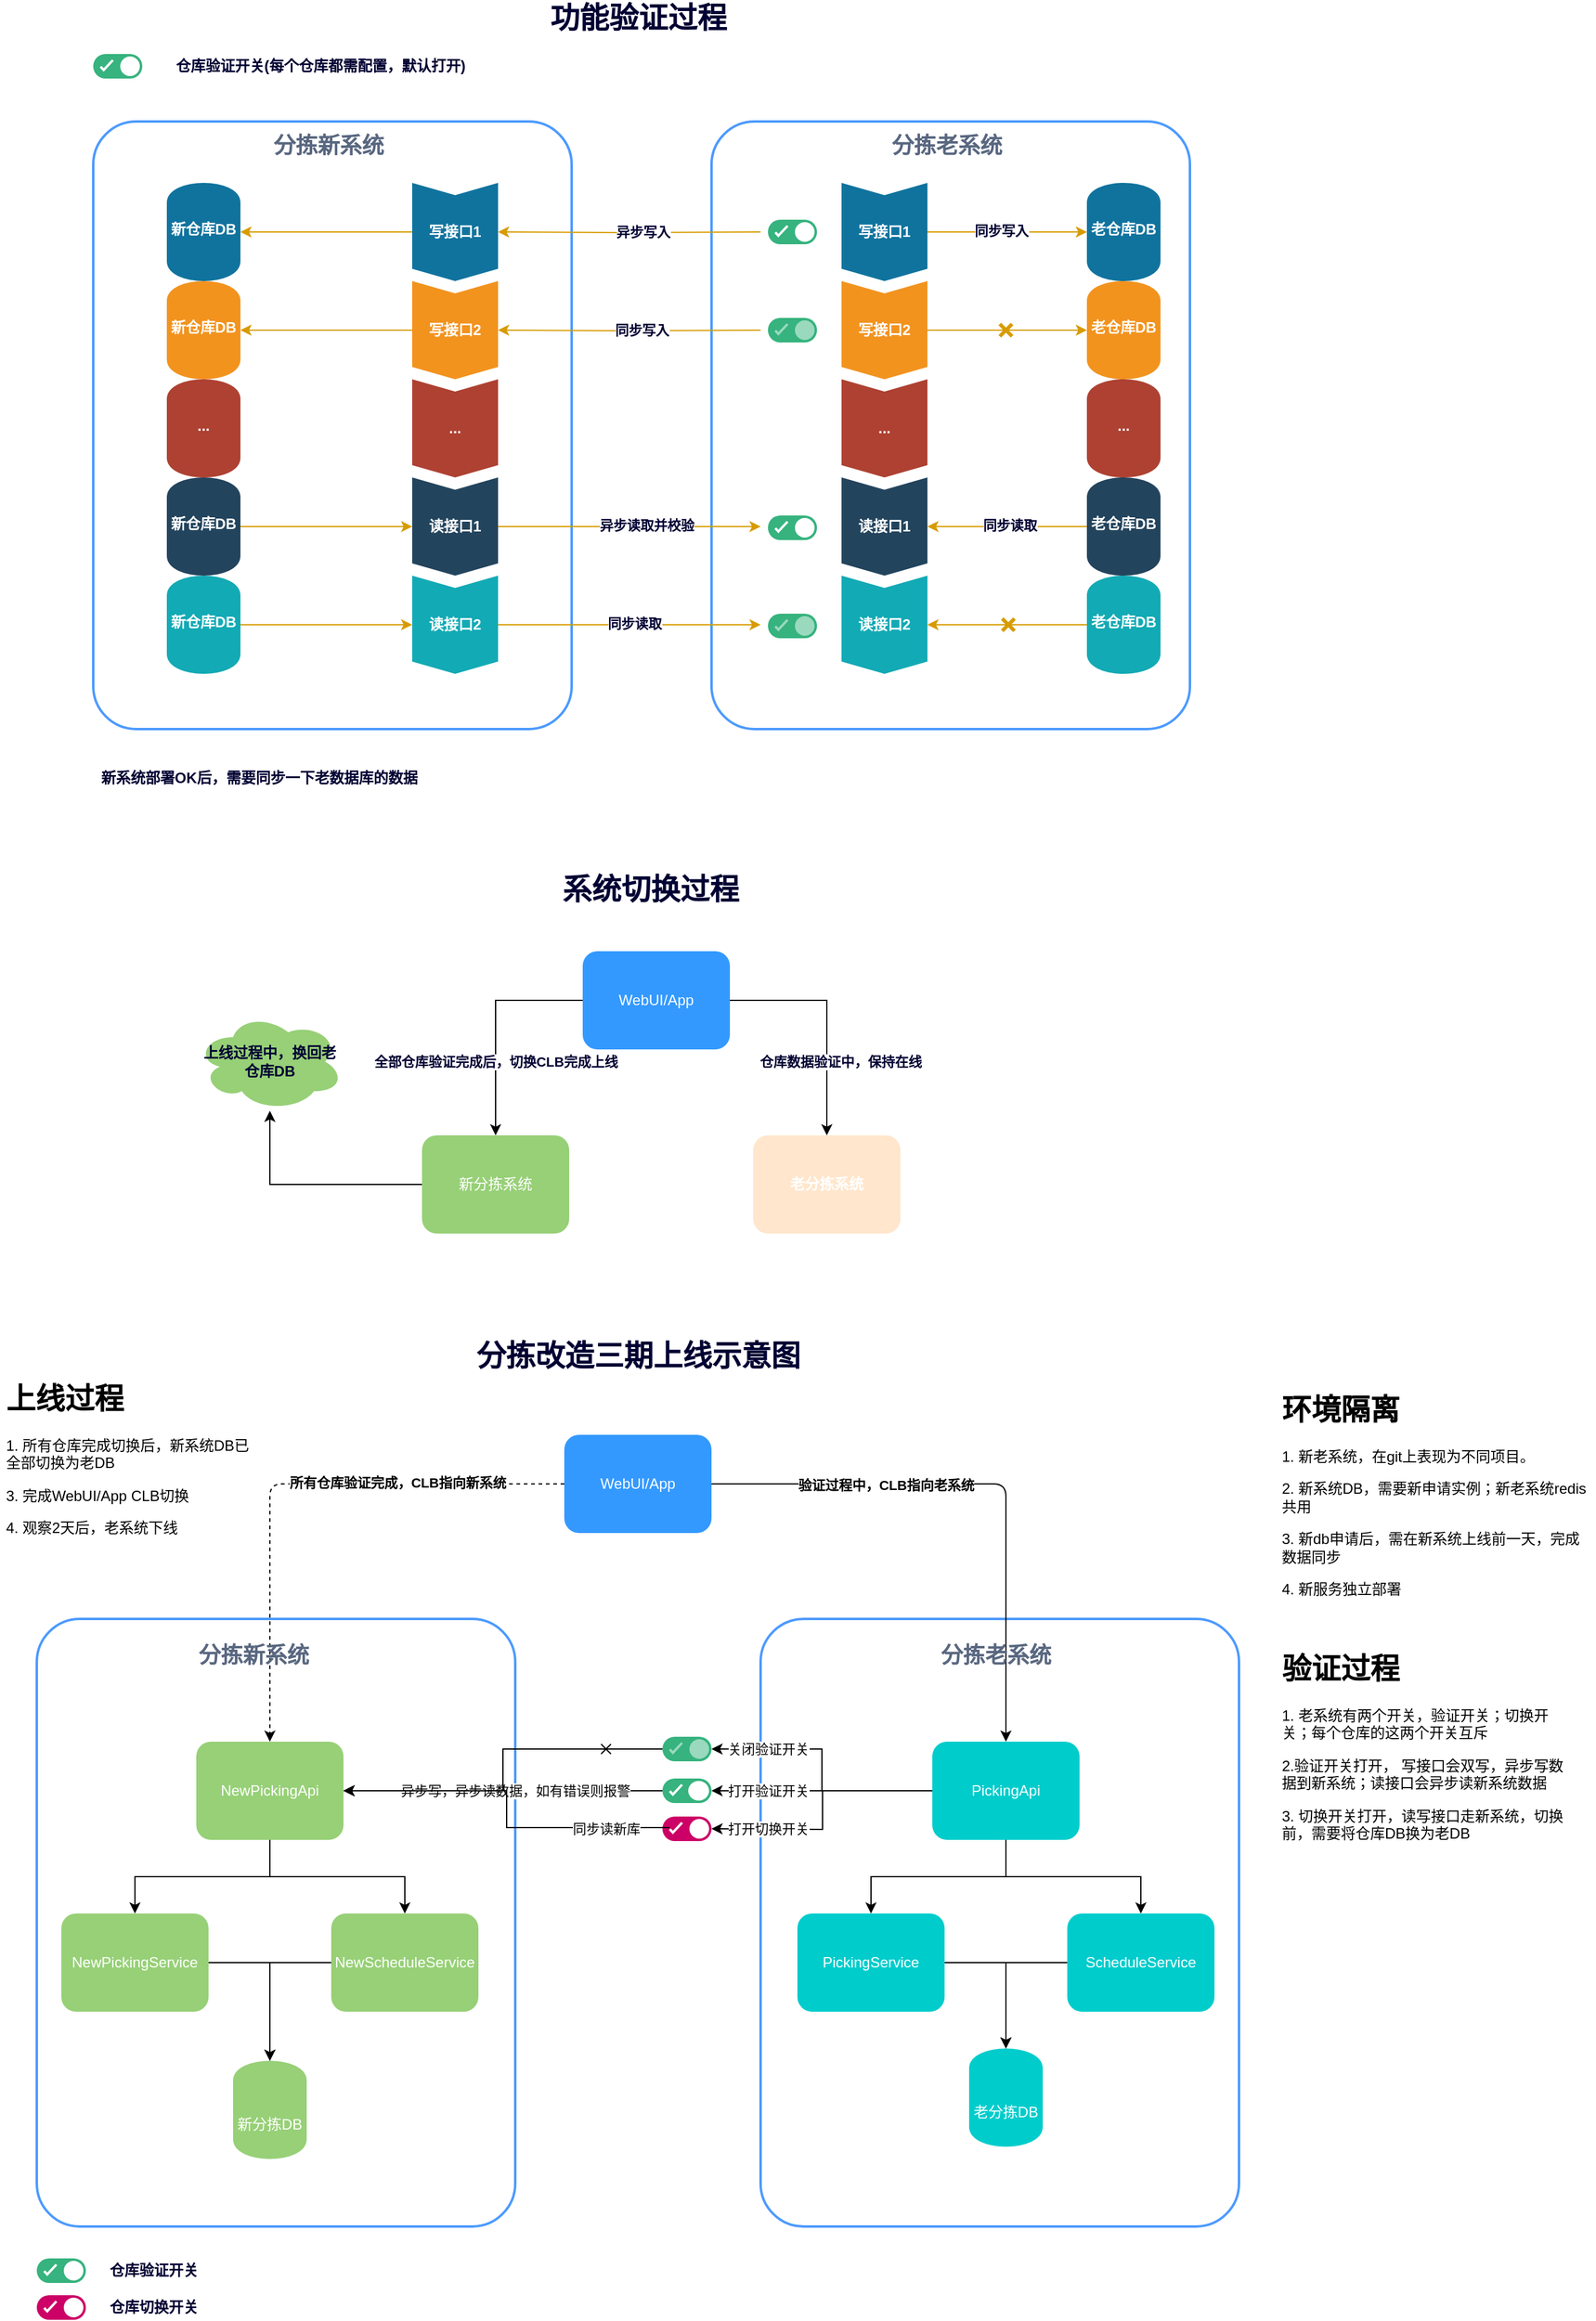 <mxfile version="13.7.2" type="github">
  <diagram id="Np4Y9l7Cu0FXIEOhbT4F" name="Page-1">
    <mxGraphModel dx="1422" dy="772" grid="1" gridSize="10" guides="1" tooltips="1" connect="1" arrows="1" fold="1" page="1" pageScale="1" pageWidth="1200" pageHeight="1920" math="0" shadow="0">
      <root>
        <mxCell id="0" />
        <mxCell id="1" parent="0" />
        <mxCell id="IJB8T5RFrhndQMEHRoPS-2" value="" style="rounded=1;arcSize=9;align=left;spacingLeft=5;strokeColor=#4C9AFF;html=1;strokeWidth=2;fontSize=12" vertex="1" parent="1">
          <mxGeometry x="50" y="1329" width="390" height="495" as="geometry" />
        </mxCell>
        <mxCell id="IJB8T5RFrhndQMEHRoPS-3" value="" style="rounded=1;arcSize=9;align=left;spacingLeft=5;strokeColor=#4C9AFF;html=1;strokeWidth=2;fontSize=12" vertex="1" parent="1">
          <mxGeometry x="640" y="1329" width="390" height="495" as="geometry" />
        </mxCell>
        <mxCell id="WDI8N6Us3rYaBqZzMLqW-21" value="" style="rounded=1;arcSize=9;align=left;spacingLeft=5;strokeColor=#4C9AFF;html=1;strokeWidth=2;fontSize=12" parent="1" vertex="1">
          <mxGeometry x="600" y="109" width="390" height="495" as="geometry" />
        </mxCell>
        <mxCell id="WDI8N6Us3rYaBqZzMLqW-23" value="" style="rounded=1;arcSize=9;align=left;spacingLeft=5;strokeColor=#4C9AFF;html=1;strokeWidth=2;fontSize=12" parent="1" vertex="1">
          <mxGeometry x="96" y="109" width="390" height="495" as="geometry" />
        </mxCell>
        <mxCell id="WDI8N6Us3rYaBqZzMLqW-92" value="" style="edgeStyle=orthogonalEdgeStyle;rounded=0;jumpStyle=none;orthogonalLoop=1;jettySize=auto;html=1;fontColor=#000033;fillColor=#ffe6cc;strokeColor=#d79b00;" parent="1" source="WDI8N6Us3rYaBqZzMLqW-8" target="WDI8N6Us3rYaBqZzMLqW-91" edge="1">
          <mxGeometry relative="1" as="geometry" />
        </mxCell>
        <mxCell id="WDI8N6Us3rYaBqZzMLqW-93" value="&lt;b&gt;同步写入&lt;/b&gt;" style="edgeLabel;html=1;align=center;verticalAlign=middle;resizable=0;points=[];fontColor=#000033;" parent="WDI8N6Us3rYaBqZzMLqW-92" vertex="1" connectable="0">
          <mxGeometry x="-0.215" y="1" relative="1" as="geometry">
            <mxPoint x="9" as="offset" />
          </mxGeometry>
        </mxCell>
        <mxCell id="WDI8N6Us3rYaBqZzMLqW-8" value="&lt;font color=&quot;#ffffff&quot;&gt;写接口1&lt;/font&gt;" style="shape=step;perimeter=stepPerimeter;whiteSpace=wrap;html=1;fixedSize=1;size=10;direction=south;fillColor=#10739E;strokeColor=none;rounded=0;fontStyle=1" parent="1" vertex="1">
          <mxGeometry x="706" y="159" width="70" height="80" as="geometry" />
        </mxCell>
        <mxCell id="WDI8N6Us3rYaBqZzMLqW-95" value="" style="edgeStyle=orthogonalEdgeStyle;rounded=0;jumpStyle=none;orthogonalLoop=1;jettySize=auto;html=1;fontColor=#FFFFFF;fillColor=#ffe6cc;strokeColor=#d79b00;" parent="1" source="WDI8N6Us3rYaBqZzMLqW-9" target="WDI8N6Us3rYaBqZzMLqW-94" edge="1">
          <mxGeometry relative="1" as="geometry" />
        </mxCell>
        <mxCell id="WDI8N6Us3rYaBqZzMLqW-9" value="&lt;span style=&quot;color: rgb(255 , 255 , 255)&quot;&gt;写接口2&lt;/span&gt;" style="shape=step;perimeter=stepPerimeter;whiteSpace=wrap;html=1;fixedSize=1;size=10;direction=south;fillColor=#F2931E;strokeColor=none;rounded=0;fontStyle=1" parent="1" vertex="1">
          <mxGeometry x="706" y="239" width="70" height="80" as="geometry" />
        </mxCell>
        <mxCell id="WDI8N6Us3rYaBqZzMLqW-10" value="&lt;b&gt;...&lt;/b&gt;" style="shape=step;perimeter=stepPerimeter;whiteSpace=wrap;html=1;fixedSize=1;size=10;direction=south;fillColor=#AE4132;strokeColor=none;rounded=0;fontColor=#FFFFFF;" parent="1" vertex="1">
          <mxGeometry x="706" y="319" width="70" height="80" as="geometry" />
        </mxCell>
        <mxCell id="WDI8N6Us3rYaBqZzMLqW-100" value="" style="edgeStyle=orthogonalEdgeStyle;rounded=0;jumpStyle=none;orthogonalLoop=1;jettySize=auto;html=1;fontColor=#FFFFFF;fillColor=#ffe6cc;strokeColor=#d79b00;entryX=0.5;entryY=0;entryDx=0;entryDy=0;exitX=0;exitY=0.5;exitDx=0;exitDy=0;" parent="1" source="WDI8N6Us3rYaBqZzMLqW-99" target="WDI8N6Us3rYaBqZzMLqW-11" edge="1">
          <mxGeometry relative="1" as="geometry" />
        </mxCell>
        <mxCell id="WDI8N6Us3rYaBqZzMLqW-101" value="&lt;b&gt;&lt;font color=&quot;#000033&quot;&gt;同步读取&lt;/font&gt;&lt;/b&gt;" style="edgeLabel;html=1;align=center;verticalAlign=middle;resizable=0;points=[];fontColor=#FFFFFF;" parent="WDI8N6Us3rYaBqZzMLqW-100" vertex="1" connectable="0">
          <mxGeometry x="-0.262" relative="1" as="geometry">
            <mxPoint x="-15" y="-1" as="offset" />
          </mxGeometry>
        </mxCell>
        <mxCell id="WDI8N6Us3rYaBqZzMLqW-11" value="&lt;span style=&quot;color: rgb(255 , 255 , 255)&quot;&gt;读接口1&lt;/span&gt;" style="shape=step;perimeter=stepPerimeter;whiteSpace=wrap;html=1;fixedSize=1;size=10;direction=south;fillColor=#23445D;strokeColor=none;rounded=0;fontStyle=1" parent="1" vertex="1">
          <mxGeometry x="706" y="399" width="70" height="80" as="geometry" />
        </mxCell>
        <mxCell id="WDI8N6Us3rYaBqZzMLqW-103" value="" style="edgeStyle=orthogonalEdgeStyle;rounded=0;jumpStyle=none;orthogonalLoop=1;jettySize=auto;html=1;fontColor=#FFFFFF;fillColor=#ffe6cc;strokeColor=#d79b00;exitX=0;exitY=0.5;exitDx=0;exitDy=0;" parent="1" source="WDI8N6Us3rYaBqZzMLqW-102" target="WDI8N6Us3rYaBqZzMLqW-12" edge="1">
          <mxGeometry relative="1" as="geometry" />
        </mxCell>
        <mxCell id="WDI8N6Us3rYaBqZzMLqW-12" value="&lt;span style=&quot;color: rgb(255 , 255 , 255)&quot;&gt;读接口2&lt;/span&gt;" style="shape=step;perimeter=stepPerimeter;whiteSpace=wrap;html=1;fixedSize=1;size=10;direction=south;fillColor=#12AAB5;strokeColor=none;rounded=0;fontStyle=1" parent="1" vertex="1">
          <mxGeometry x="706" y="479" width="70" height="80" as="geometry" />
        </mxCell>
        <mxCell id="WDI8N6Us3rYaBqZzMLqW-47" style="edgeStyle=orthogonalEdgeStyle;rounded=0;orthogonalLoop=1;jettySize=auto;html=1;fontColor=#000033;fillColor=#ffe6cc;strokeColor=#d79b00;" parent="1" target="WDI8N6Us3rYaBqZzMLqW-24" edge="1">
          <mxGeometry relative="1" as="geometry">
            <mxPoint x="640" y="199" as="sourcePoint" />
          </mxGeometry>
        </mxCell>
        <mxCell id="WDI8N6Us3rYaBqZzMLqW-48" value="异步写入" style="edgeLabel;html=1;align=center;verticalAlign=middle;resizable=0;points=[];fontStyle=1;fontColor=#000033;" parent="WDI8N6Us3rYaBqZzMLqW-47" vertex="1" connectable="0">
          <mxGeometry x="-0.23" y="-1" relative="1" as="geometry">
            <mxPoint x="-14" as="offset" />
          </mxGeometry>
        </mxCell>
        <mxCell id="WDI8N6Us3rYaBqZzMLqW-49" style="edgeStyle=orthogonalEdgeStyle;rounded=0;orthogonalLoop=1;jettySize=auto;html=1;fontColor=#000033;fillColor=#ffe6cc;strokeColor=#d79b00;" parent="1" target="WDI8N6Us3rYaBqZzMLqW-25" edge="1">
          <mxGeometry relative="1" as="geometry">
            <mxPoint x="640" y="279" as="sourcePoint" />
          </mxGeometry>
        </mxCell>
        <mxCell id="WDI8N6Us3rYaBqZzMLqW-50" value="同步写入" style="edgeLabel;html=1;align=center;verticalAlign=middle;resizable=0;points=[];fontColor=#000033;fontStyle=1" parent="WDI8N6Us3rYaBqZzMLqW-49" vertex="1" connectable="0">
          <mxGeometry x="-0.17" y="1" relative="1" as="geometry">
            <mxPoint x="-8" y="-2" as="offset" />
          </mxGeometry>
        </mxCell>
        <mxCell id="WDI8N6Us3rYaBqZzMLqW-68" value="" style="edgeStyle=orthogonalEdgeStyle;rounded=0;orthogonalLoop=1;jettySize=auto;html=1;fontColor=#000033;fillColor=#ffe6cc;strokeColor=#d79b00;" parent="1" source="WDI8N6Us3rYaBqZzMLqW-24" target="WDI8N6Us3rYaBqZzMLqW-67" edge="1">
          <mxGeometry relative="1" as="geometry" />
        </mxCell>
        <mxCell id="WDI8N6Us3rYaBqZzMLqW-24" value="&lt;font color=&quot;#ffffff&quot;&gt;写接口1&lt;/font&gt;" style="shape=step;perimeter=stepPerimeter;whiteSpace=wrap;html=1;fixedSize=1;size=10;direction=south;fillColor=#10739E;strokeColor=none;rounded=0;fontStyle=1" parent="1" vertex="1">
          <mxGeometry x="356" y="159" width="70" height="80" as="geometry" />
        </mxCell>
        <mxCell id="WDI8N6Us3rYaBqZzMLqW-70" value="" style="edgeStyle=orthogonalEdgeStyle;rounded=0;orthogonalLoop=1;jettySize=auto;html=1;fontColor=#FFFFFF;fillColor=#ffe6cc;strokeColor=#d79b00;" parent="1" source="WDI8N6Us3rYaBqZzMLqW-25" target="WDI8N6Us3rYaBqZzMLqW-69" edge="1">
          <mxGeometry relative="1" as="geometry" />
        </mxCell>
        <mxCell id="WDI8N6Us3rYaBqZzMLqW-25" value="&lt;span style=&quot;color: rgb(255 , 255 , 255)&quot;&gt;写接口2&lt;/span&gt;" style="shape=step;perimeter=stepPerimeter;whiteSpace=wrap;html=1;fixedSize=1;size=10;direction=south;fillColor=#F2931E;strokeColor=none;rounded=0;fontStyle=1" parent="1" vertex="1">
          <mxGeometry x="356" y="239" width="70" height="80" as="geometry" />
        </mxCell>
        <mxCell id="WDI8N6Us3rYaBqZzMLqW-26" value="&lt;b&gt;...&lt;/b&gt;" style="shape=step;perimeter=stepPerimeter;whiteSpace=wrap;html=1;fixedSize=1;size=10;direction=south;fillColor=#AE4132;strokeColor=none;rounded=0;fontColor=#FFFFFF;" parent="1" vertex="1">
          <mxGeometry x="356" y="319" width="70" height="80" as="geometry" />
        </mxCell>
        <mxCell id="WDI8N6Us3rYaBqZzMLqW-27" value="&lt;span style=&quot;color: rgb(255 , 255 , 255)&quot;&gt;读接口1&lt;/span&gt;" style="shape=step;perimeter=stepPerimeter;whiteSpace=wrap;html=1;fixedSize=1;size=10;direction=south;fillColor=#23445D;strokeColor=none;rounded=0;fontStyle=1" parent="1" vertex="1">
          <mxGeometry x="356" y="399" width="70" height="80" as="geometry" />
        </mxCell>
        <mxCell id="WDI8N6Us3rYaBqZzMLqW-76" value="" style="edgeStyle=orthogonalEdgeStyle;rounded=0;orthogonalLoop=1;jettySize=auto;html=1;fontColor=#FFFFFF;fillColor=#ffe6cc;strokeColor=#d79b00;" parent="1" source="WDI8N6Us3rYaBqZzMLqW-75" target="WDI8N6Us3rYaBqZzMLqW-28" edge="1">
          <mxGeometry relative="1" as="geometry" />
        </mxCell>
        <mxCell id="WDI8N6Us3rYaBqZzMLqW-28" value="&lt;span style=&quot;color: rgb(255 , 255 , 255)&quot;&gt;读接口2&lt;/span&gt;" style="shape=step;perimeter=stepPerimeter;whiteSpace=wrap;html=1;fixedSize=1;size=10;direction=south;fillColor=#12AAB5;strokeColor=none;rounded=0;fontStyle=1" parent="1" vertex="1">
          <mxGeometry x="356" y="479" width="70" height="80" as="geometry" />
        </mxCell>
        <mxCell id="WDI8N6Us3rYaBqZzMLqW-39" value="" style="fillColor=#36B37E;strokeColor=none;rounded=1;arcSize=50;fontColor=#000033;" parent="1" vertex="1">
          <mxGeometry x="646" y="269" width="40" height="20" as="geometry" />
        </mxCell>
        <mxCell id="WDI8N6Us3rYaBqZzMLqW-40" value="" style="shape=ellipse;strokeColor=none;fillColor=#9AD9BE" parent="WDI8N6Us3rYaBqZzMLqW-39" vertex="1">
          <mxGeometry x="1" y="0.5" width="16" height="16" relative="1" as="geometry">
            <mxPoint x="-18" y="-8" as="offset" />
          </mxGeometry>
        </mxCell>
        <mxCell id="WDI8N6Us3rYaBqZzMLqW-41" value="" style="html=1;shadow=0;dashed=0;shape=mxgraph.atlassian.check;strokeColor=#9AD9BE;strokeWidth=2" parent="WDI8N6Us3rYaBqZzMLqW-39" vertex="1">
          <mxGeometry y="0.5" width="10" height="8" relative="1" as="geometry">
            <mxPoint x="6" y="-5" as="offset" />
          </mxGeometry>
        </mxCell>
        <mxCell id="WDI8N6Us3rYaBqZzMLqW-51" value="" style="fillColor=#36B37E;strokeColor=none;rounded=1;arcSize=50;fontColor=#000033;" parent="1" vertex="1">
          <mxGeometry x="646" y="430" width="40" height="20" as="geometry" />
        </mxCell>
        <mxCell id="WDI8N6Us3rYaBqZzMLqW-52" value="" style="shape=ellipse;strokeColor=none;fillColor=#ffffff" parent="WDI8N6Us3rYaBqZzMLqW-51" vertex="1">
          <mxGeometry x="1" y="0.5" width="16" height="16" relative="1" as="geometry">
            <mxPoint x="-18" y="-8" as="offset" />
          </mxGeometry>
        </mxCell>
        <mxCell id="WDI8N6Us3rYaBqZzMLqW-53" value="" style="html=1;shadow=0;dashed=0;shape=mxgraph.atlassian.check;strokeColor=#ffffff;strokeWidth=2" parent="WDI8N6Us3rYaBqZzMLqW-51" vertex="1">
          <mxGeometry y="0.5" width="10" height="8" relative="1" as="geometry">
            <mxPoint x="6" y="-5" as="offset" />
          </mxGeometry>
        </mxCell>
        <mxCell id="WDI8N6Us3rYaBqZzMLqW-56" style="edgeStyle=orthogonalEdgeStyle;orthogonalLoop=1;jettySize=auto;html=1;fontColor=#000033;fillColor=#ffe6cc;strokeColor=#d79b00;rounded=0;jumpStyle=none;entryX=0;entryY=0.5;entryDx=0;entryDy=0;" parent="1" source="WDI8N6Us3rYaBqZzMLqW-27" edge="1">
          <mxGeometry relative="1" as="geometry">
            <mxPoint x="626" y="438.5" as="sourcePoint" />
            <mxPoint x="640" y="439" as="targetPoint" />
          </mxGeometry>
        </mxCell>
        <mxCell id="WDI8N6Us3rYaBqZzMLqW-57" value="异步读取并校验" style="edgeLabel;html=1;align=center;verticalAlign=middle;resizable=0;points=[];fontColor=#000033;fontStyle=1" parent="WDI8N6Us3rYaBqZzMLqW-56" vertex="1" connectable="0">
          <mxGeometry x="-0.23" y="-1" relative="1" as="geometry">
            <mxPoint x="38" y="-2" as="offset" />
          </mxGeometry>
        </mxCell>
        <mxCell id="WDI8N6Us3rYaBqZzMLqW-58" value="" style="fillColor=#36B37E;strokeColor=none;rounded=1;arcSize=50;fontColor=#000033;" parent="1" vertex="1">
          <mxGeometry x="646" y="510" width="40" height="20" as="geometry" />
        </mxCell>
        <mxCell id="WDI8N6Us3rYaBqZzMLqW-59" value="" style="shape=ellipse;strokeColor=none;fillColor=#9AD9BE" parent="WDI8N6Us3rYaBqZzMLqW-58" vertex="1">
          <mxGeometry x="1" y="0.5" width="16" height="16" relative="1" as="geometry">
            <mxPoint x="-18" y="-8" as="offset" />
          </mxGeometry>
        </mxCell>
        <mxCell id="WDI8N6Us3rYaBqZzMLqW-60" value="" style="html=1;shadow=0;dashed=0;shape=mxgraph.atlassian.check;strokeColor=#9AD9BE;strokeWidth=2" parent="WDI8N6Us3rYaBqZzMLqW-58" vertex="1">
          <mxGeometry y="0.5" width="10" height="8" relative="1" as="geometry">
            <mxPoint x="6" y="-5" as="offset" />
          </mxGeometry>
        </mxCell>
        <mxCell id="WDI8N6Us3rYaBqZzMLqW-61" style="edgeStyle=orthogonalEdgeStyle;rounded=0;orthogonalLoop=1;jettySize=auto;html=1;fontColor=#000033;fillColor=#ffe6cc;strokeColor=#d79b00;entryX=0;entryY=0.5;entryDx=0;entryDy=0;" parent="1" source="WDI8N6Us3rYaBqZzMLqW-28" edge="1">
          <mxGeometry relative="1" as="geometry">
            <mxPoint x="626" y="518.5" as="sourcePoint" />
            <mxPoint x="640" y="519" as="targetPoint" />
          </mxGeometry>
        </mxCell>
        <mxCell id="WDI8N6Us3rYaBqZzMLqW-62" value="同步读取" style="edgeLabel;html=1;align=center;verticalAlign=middle;resizable=0;points=[];fontColor=#000033;fontStyle=1" parent="WDI8N6Us3rYaBqZzMLqW-61" vertex="1" connectable="0">
          <mxGeometry x="-0.23" y="-1" relative="1" as="geometry">
            <mxPoint x="28" y="-2" as="offset" />
          </mxGeometry>
        </mxCell>
        <mxCell id="WDI8N6Us3rYaBqZzMLqW-65" value="&lt;span style=&quot;font-size: 18px&quot;&gt;分拣老系统&lt;/span&gt;" style="fillColor=none;strokeColor=none;html=1;fontSize=11;fontStyle=0;align=left;fontColor=#596780;fontStyle=1;fontSize=11" parent="1" vertex="1">
          <mxGeometry x="745" y="109" width="100" height="40" as="geometry" />
        </mxCell>
        <mxCell id="WDI8N6Us3rYaBqZzMLqW-66" value="&lt;span style=&quot;font-size: 18px&quot;&gt;分拣新系统&lt;/span&gt;" style="fillColor=none;strokeColor=none;html=1;fontSize=11;fontStyle=0;align=left;fontColor=#596780;fontStyle=1;fontSize=11" parent="1" vertex="1">
          <mxGeometry x="241" y="109" width="100" height="40" as="geometry" />
        </mxCell>
        <mxCell id="WDI8N6Us3rYaBqZzMLqW-67" value="新仓库DB" style="shape=cylinder;whiteSpace=wrap;html=1;boundedLbl=1;backgroundOutline=1;rounded=0;fontStyle=1;strokeColor=none;fillColor=#10739E;fontColor=#FFFFFF;verticalAlign=top;" parent="1" vertex="1">
          <mxGeometry x="156" y="159" width="60" height="80" as="geometry" />
        </mxCell>
        <mxCell id="WDI8N6Us3rYaBqZzMLqW-69" value="&lt;span style=&quot;color: rgb(255 , 255 , 255)&quot;&gt;新仓库DB&lt;/span&gt;" style="shape=cylinder;whiteSpace=wrap;html=1;boundedLbl=1;backgroundOutline=1;rounded=0;fontStyle=1;strokeColor=none;fillColor=#F2931E;verticalAlign=top;" parent="1" vertex="1">
          <mxGeometry x="156" y="239" width="60" height="80" as="geometry" />
        </mxCell>
        <mxCell id="WDI8N6Us3rYaBqZzMLqW-82" style="edgeStyle=orthogonalEdgeStyle;rounded=0;orthogonalLoop=1;jettySize=auto;html=1;entryX=0.5;entryY=1;entryDx=0;entryDy=0;fontColor=#000033;fillColor=#ffe6cc;strokeColor=#d79b00;" parent="1" source="WDI8N6Us3rYaBqZzMLqW-72" target="WDI8N6Us3rYaBqZzMLqW-27" edge="1">
          <mxGeometry relative="1" as="geometry" />
        </mxCell>
        <mxCell id="WDI8N6Us3rYaBqZzMLqW-72" value="&lt;span style=&quot;color: rgb(255 , 255 , 255)&quot;&gt;新仓库DB&lt;/span&gt;" style="shape=cylinder;whiteSpace=wrap;html=1;boundedLbl=1;backgroundOutline=1;rounded=0;fontStyle=1;strokeColor=none;fillColor=#23445D;verticalAlign=top;" parent="1" vertex="1">
          <mxGeometry x="156" y="399" width="60" height="80" as="geometry" />
        </mxCell>
        <mxCell id="WDI8N6Us3rYaBqZzMLqW-75" value="&lt;span style=&quot;color: rgb(255 , 255 , 255)&quot;&gt;新仓库DB&lt;/span&gt;" style="shape=cylinder;whiteSpace=wrap;html=1;boundedLbl=1;backgroundOutline=1;rounded=0;fontStyle=1;strokeColor=none;fillColor=#12AAB5;verticalAlign=top;" parent="1" vertex="1">
          <mxGeometry x="156" y="479" width="60" height="80" as="geometry" />
        </mxCell>
        <mxCell id="WDI8N6Us3rYaBqZzMLqW-77" value="" style="fillColor=#36B37E;strokeColor=none;rounded=1;arcSize=50;fontColor=#000033;" parent="1" vertex="1">
          <mxGeometry x="96" y="54" width="40" height="20" as="geometry" />
        </mxCell>
        <mxCell id="WDI8N6Us3rYaBqZzMLqW-78" value="" style="shape=ellipse;strokeColor=none;fillColor=#ffffff" parent="WDI8N6Us3rYaBqZzMLqW-77" vertex="1">
          <mxGeometry x="1" y="0.5" width="16" height="16" relative="1" as="geometry">
            <mxPoint x="-18" y="-8" as="offset" />
          </mxGeometry>
        </mxCell>
        <mxCell id="WDI8N6Us3rYaBqZzMLqW-79" value="" style="html=1;shadow=0;dashed=0;shape=mxgraph.atlassian.check;strokeColor=#ffffff;strokeWidth=2" parent="WDI8N6Us3rYaBqZzMLqW-77" vertex="1">
          <mxGeometry y="0.5" width="10" height="8" relative="1" as="geometry">
            <mxPoint x="6" y="-5" as="offset" />
          </mxGeometry>
        </mxCell>
        <mxCell id="WDI8N6Us3rYaBqZzMLqW-80" value="仓库验证开关(每个仓库都需配置，默认打开)" style="text;html=1;align=center;verticalAlign=middle;resizable=0;points=[];autosize=1;fontColor=#000033;fontStyle=1" parent="1" vertex="1">
          <mxGeometry x="156" y="54" width="250" height="20" as="geometry" />
        </mxCell>
        <mxCell id="WDI8N6Us3rYaBqZzMLqW-86" value="&lt;b&gt;...&lt;/b&gt;" style="shape=cylinder;whiteSpace=wrap;html=1;boundedLbl=1;backgroundOutline=1;rounded=0;fontColor=#FFFFFF;strokeColor=none;fillColor=#AE4132;verticalAlign=top;" parent="1" vertex="1">
          <mxGeometry x="156" y="319" width="60" height="80" as="geometry" />
        </mxCell>
        <mxCell id="WDI8N6Us3rYaBqZzMLqW-88" value="" style="fillColor=#36B37E;strokeColor=none;rounded=1;arcSize=50;fontColor=#000033;" parent="1" vertex="1">
          <mxGeometry x="646" y="189" width="40" height="20" as="geometry" />
        </mxCell>
        <mxCell id="WDI8N6Us3rYaBqZzMLqW-89" value="" style="shape=ellipse;strokeColor=none;fillColor=#ffffff" parent="WDI8N6Us3rYaBqZzMLqW-88" vertex="1">
          <mxGeometry x="1" y="0.5" width="16" height="16" relative="1" as="geometry">
            <mxPoint x="-18" y="-8" as="offset" />
          </mxGeometry>
        </mxCell>
        <mxCell id="WDI8N6Us3rYaBqZzMLqW-90" value="" style="html=1;shadow=0;dashed=0;shape=mxgraph.atlassian.check;strokeColor=#ffffff;strokeWidth=2" parent="WDI8N6Us3rYaBqZzMLqW-88" vertex="1">
          <mxGeometry y="0.5" width="10" height="8" relative="1" as="geometry">
            <mxPoint x="6" y="-5" as="offset" />
          </mxGeometry>
        </mxCell>
        <mxCell id="WDI8N6Us3rYaBqZzMLqW-91" value="老仓库DB" style="shape=cylinder;whiteSpace=wrap;html=1;boundedLbl=1;backgroundOutline=1;rounded=0;fontStyle=1;strokeColor=none;fillColor=#10739E;verticalAlign=top;fontColor=#FFFFFF;" parent="1" vertex="1">
          <mxGeometry x="906" y="159" width="60" height="80" as="geometry" />
        </mxCell>
        <mxCell id="WDI8N6Us3rYaBqZzMLqW-94" value="&lt;span style=&quot;color: rgb(255 , 255 , 255)&quot;&gt;老仓库DB&lt;/span&gt;" style="shape=cylinder;whiteSpace=wrap;html=1;boundedLbl=1;backgroundOutline=1;rounded=0;fontStyle=1;strokeColor=none;fillColor=#F2931E;verticalAlign=top;" parent="1" vertex="1">
          <mxGeometry x="906" y="239" width="60" height="80" as="geometry" />
        </mxCell>
        <mxCell id="WDI8N6Us3rYaBqZzMLqW-97" value="&lt;b&gt;...&lt;/b&gt;" style="shape=cylinder;whiteSpace=wrap;html=1;boundedLbl=1;backgroundOutline=1;rounded=0;fontColor=#FFFFFF;strokeColor=none;fillColor=#AE4132;verticalAlign=top;" parent="1" vertex="1">
          <mxGeometry x="906" y="319" width="60" height="80" as="geometry" />
        </mxCell>
        <mxCell id="WDI8N6Us3rYaBqZzMLqW-99" value="&lt;span style=&quot;color: rgb(255 , 255 , 255)&quot;&gt;老仓库DB&lt;/span&gt;" style="shape=cylinder;whiteSpace=wrap;html=1;boundedLbl=1;backgroundOutline=1;rounded=0;fontStyle=1;strokeColor=none;fillColor=#23445D;verticalAlign=top;" parent="1" vertex="1">
          <mxGeometry x="906" y="399" width="60" height="80" as="geometry" />
        </mxCell>
        <mxCell id="WDI8N6Us3rYaBqZzMLqW-102" value="&lt;span style=&quot;color: rgb(255 , 255 , 255)&quot;&gt;老仓库DB&lt;/span&gt;" style="shape=cylinder;whiteSpace=wrap;html=1;boundedLbl=1;backgroundOutline=1;rounded=0;fontStyle=1;strokeColor=none;fillColor=#12AAB5;verticalAlign=top;" parent="1" vertex="1">
          <mxGeometry x="906" y="479" width="60" height="80" as="geometry" />
        </mxCell>
        <mxCell id="WDI8N6Us3rYaBqZzMLqW-107" value="" style="shape=umlDestroy;whiteSpace=wrap;html=1;strokeWidth=3;fillColor=#ffe6cc;strokeColor=#d79b00;" parent="1" vertex="1">
          <mxGeometry x="837" y="514" width="10" height="10" as="geometry" />
        </mxCell>
        <mxCell id="WDI8N6Us3rYaBqZzMLqW-109" value="&lt;b&gt;&lt;font color=&quot;#000033&quot;&gt;新系统部署OK后，需要同步一下老数据库的数据&lt;/font&gt;&lt;/b&gt;" style="text;html=1;align=center;verticalAlign=middle;resizable=0;points=[];autosize=1;fontColor=#FFFFFF;" parent="1" vertex="1">
          <mxGeometry x="96" y="634" width="270" height="20" as="geometry" />
        </mxCell>
        <mxCell id="WDI8N6Us3rYaBqZzMLqW-118" value="" style="edgeStyle=orthogonalEdgeStyle;rounded=0;jumpStyle=none;orthogonalLoop=1;jettySize=auto;html=1;fontColor=#000033;" parent="1" source="WDI8N6Us3rYaBqZzMLqW-110" target="WDI8N6Us3rYaBqZzMLqW-117" edge="1">
          <mxGeometry relative="1" as="geometry" />
        </mxCell>
        <mxCell id="WDI8N6Us3rYaBqZzMLqW-110" value="新分拣系统" style="shape=ext;rounded=1;html=1;whiteSpace=wrap;fillColor=#97D077;fontColor=#FFFFFF;strokeColor=none;" parent="1" vertex="1">
          <mxGeometry x="364" y="935" width="120" height="80" as="geometry" />
        </mxCell>
        <mxCell id="WDI8N6Us3rYaBqZzMLqW-111" value="&lt;b&gt;老分拣系统&lt;/b&gt;" style="shape=ext;rounded=1;html=1;whiteSpace=wrap;fillColor=#ffe6cc;strokeColor=none;fontColor=#FFFFFF;" parent="1" vertex="1">
          <mxGeometry x="634" y="935" width="120" height="80" as="geometry" />
        </mxCell>
        <mxCell id="WDI8N6Us3rYaBqZzMLqW-113" style="edgeStyle=orthogonalEdgeStyle;rounded=0;jumpStyle=none;orthogonalLoop=1;jettySize=auto;html=1;fontColor=#FFFFFF;fontStyle=1" parent="1" source="WDI8N6Us3rYaBqZzMLqW-112" target="WDI8N6Us3rYaBqZzMLqW-111" edge="1">
          <mxGeometry relative="1" as="geometry" />
        </mxCell>
        <mxCell id="WDI8N6Us3rYaBqZzMLqW-114" value="仓库数据验证中，保持在线" style="edgeLabel;html=1;align=center;verticalAlign=middle;resizable=0;points=[];fontColor=#000033;fontStyle=1" parent="WDI8N6Us3rYaBqZzMLqW-113" vertex="1" connectable="0">
          <mxGeometry x="-0.333" relative="1" as="geometry">
            <mxPoint x="27" y="50" as="offset" />
          </mxGeometry>
        </mxCell>
        <mxCell id="WDI8N6Us3rYaBqZzMLqW-115" style="edgeStyle=orthogonalEdgeStyle;rounded=0;jumpStyle=none;orthogonalLoop=1;jettySize=auto;html=1;fontColor=#000033;" parent="1" source="WDI8N6Us3rYaBqZzMLqW-112" target="WDI8N6Us3rYaBqZzMLqW-110" edge="1">
          <mxGeometry relative="1" as="geometry" />
        </mxCell>
        <mxCell id="WDI8N6Us3rYaBqZzMLqW-116" value="全部仓库验证完成后，切换CLB完成上线" style="edgeLabel;html=1;align=center;verticalAlign=middle;resizable=0;points=[];fontColor=#000033;fontStyle=1" parent="WDI8N6Us3rYaBqZzMLqW-115" vertex="1" connectable="0">
          <mxGeometry x="-0.215" y="37" relative="1" as="geometry">
            <mxPoint x="-37" y="50" as="offset" />
          </mxGeometry>
        </mxCell>
        <mxCell id="WDI8N6Us3rYaBqZzMLqW-112" value="WebUI/App" style="shape=ext;rounded=1;html=1;whiteSpace=wrap;fontColor=#FFFFFF;strokeColor=none;fillColor=#3399FF;" parent="1" vertex="1">
          <mxGeometry x="495" y="785" width="120" height="80" as="geometry" />
        </mxCell>
        <mxCell id="WDI8N6Us3rYaBqZzMLqW-117" value="上线过程中，换回老仓库DB" style="ellipse;shape=cloud;whiteSpace=wrap;html=1;rounded=1;strokeColor=none;fillColor=#97D077;fontColor=#000033;fontStyle=1" parent="1" vertex="1">
          <mxGeometry x="180" y="835" width="120" height="80" as="geometry" />
        </mxCell>
        <mxCell id="WDI8N6Us3rYaBqZzMLqW-119" value="系统切换过程" style="text;html=1;align=center;verticalAlign=middle;resizable=0;points=[];autosize=1;fontColor=#000033;fontStyle=1;fontSize=24;" parent="1" vertex="1">
          <mxGeometry x="470" y="720" width="160" height="30" as="geometry" />
        </mxCell>
        <mxCell id="WDI8N6Us3rYaBqZzMLqW-120" value="功能验证过程" style="text;html=1;align=center;verticalAlign=middle;resizable=0;points=[];autosize=1;fontColor=#000033;fontStyle=1;fontSize=24;" parent="1" vertex="1">
          <mxGeometry x="460" y="10" width="160" height="30" as="geometry" />
        </mxCell>
        <mxCell id="IJB8T5RFrhndQMEHRoPS-11" style="edgeStyle=orthogonalEdgeStyle;orthogonalLoop=1;jettySize=auto;html=1;entryX=0.5;entryY=0;entryDx=0;entryDy=0;rounded=1;dashed=1;" edge="1" parent="1" source="IJB8T5RFrhndQMEHRoPS-1" target="IJB8T5RFrhndQMEHRoPS-6">
          <mxGeometry relative="1" as="geometry" />
        </mxCell>
        <mxCell id="IJB8T5RFrhndQMEHRoPS-31" value="所有仓库验证完成，CLB指向新系统" style="edgeLabel;html=1;align=center;verticalAlign=middle;resizable=0;points=[];fontStyle=1" vertex="1" connectable="0" parent="IJB8T5RFrhndQMEHRoPS-11">
          <mxGeometry x="-0.396" y="-1" relative="1" as="geometry">
            <mxPoint as="offset" />
          </mxGeometry>
        </mxCell>
        <mxCell id="IJB8T5RFrhndQMEHRoPS-15" style="edgeStyle=orthogonalEdgeStyle;rounded=1;orthogonalLoop=1;jettySize=auto;html=1;" edge="1" parent="1" source="IJB8T5RFrhndQMEHRoPS-1" target="IJB8T5RFrhndQMEHRoPS-12">
          <mxGeometry relative="1" as="geometry" />
        </mxCell>
        <mxCell id="IJB8T5RFrhndQMEHRoPS-30" value="验证过程中，CLB指向老系统" style="edgeLabel;html=1;align=center;verticalAlign=middle;resizable=0;points=[];fontStyle=1" vertex="1" connectable="0" parent="IJB8T5RFrhndQMEHRoPS-15">
          <mxGeometry x="-0.371" y="-1" relative="1" as="geometry">
            <mxPoint as="offset" />
          </mxGeometry>
        </mxCell>
        <mxCell id="IJB8T5RFrhndQMEHRoPS-1" value="WebUI/App" style="shape=ext;rounded=1;html=1;whiteSpace=wrap;fontColor=#FFFFFF;strokeColor=none;fillColor=#3399FF;" vertex="1" parent="1">
          <mxGeometry x="480" y="1179" width="120" height="80" as="geometry" />
        </mxCell>
        <mxCell id="IJB8T5RFrhndQMEHRoPS-4" value="&lt;span style=&quot;font-size: 18px&quot;&gt;分拣新系统&lt;/span&gt;" style="fillColor=none;strokeColor=none;html=1;fontSize=11;fontStyle=0;align=left;fontColor=#596780;fontStyle=1;fontSize=11" vertex="1" parent="1">
          <mxGeometry x="180" y="1339" width="100" height="40" as="geometry" />
        </mxCell>
        <mxCell id="IJB8T5RFrhndQMEHRoPS-5" value="&lt;span style=&quot;font-size: 18px&quot;&gt;分拣老系统&lt;/span&gt;" style="fillColor=none;strokeColor=none;html=1;fontSize=11;fontStyle=0;align=left;fontColor=#596780;fontStyle=1;fontSize=11" vertex="1" parent="1">
          <mxGeometry x="785" y="1339" width="100" height="40" as="geometry" />
        </mxCell>
        <mxCell id="IJB8T5RFrhndQMEHRoPS-9" style="edgeStyle=orthogonalEdgeStyle;rounded=0;orthogonalLoop=1;jettySize=auto;html=1;" edge="1" parent="1" source="IJB8T5RFrhndQMEHRoPS-6" target="IJB8T5RFrhndQMEHRoPS-7">
          <mxGeometry relative="1" as="geometry" />
        </mxCell>
        <mxCell id="IJB8T5RFrhndQMEHRoPS-10" style="edgeStyle=orthogonalEdgeStyle;rounded=0;orthogonalLoop=1;jettySize=auto;html=1;" edge="1" parent="1" source="IJB8T5RFrhndQMEHRoPS-6" target="IJB8T5RFrhndQMEHRoPS-8">
          <mxGeometry relative="1" as="geometry" />
        </mxCell>
        <mxCell id="IJB8T5RFrhndQMEHRoPS-6" value="NewPickingApi" style="shape=ext;rounded=1;html=1;whiteSpace=wrap;fillColor=#97D077;fontColor=#FFFFFF;strokeColor=none;" vertex="1" parent="1">
          <mxGeometry x="180" y="1429" width="120" height="80" as="geometry" />
        </mxCell>
        <mxCell id="IJB8T5RFrhndQMEHRoPS-26" value="" style="edgeStyle=orthogonalEdgeStyle;rounded=0;orthogonalLoop=1;jettySize=auto;html=1;" edge="1" parent="1" source="IJB8T5RFrhndQMEHRoPS-7" target="IJB8T5RFrhndQMEHRoPS-25">
          <mxGeometry relative="1" as="geometry" />
        </mxCell>
        <mxCell id="IJB8T5RFrhndQMEHRoPS-7" value="NewPickingService" style="shape=ext;rounded=1;html=1;whiteSpace=wrap;fillColor=#97D077;fontColor=#FFFFFF;strokeColor=none;" vertex="1" parent="1">
          <mxGeometry x="70" y="1569" width="120" height="80" as="geometry" />
        </mxCell>
        <mxCell id="IJB8T5RFrhndQMEHRoPS-27" style="edgeStyle=orthogonalEdgeStyle;rounded=0;orthogonalLoop=1;jettySize=auto;html=1;entryX=0.5;entryY=0;entryDx=0;entryDy=0;" edge="1" parent="1" source="IJB8T5RFrhndQMEHRoPS-8" target="IJB8T5RFrhndQMEHRoPS-25">
          <mxGeometry relative="1" as="geometry" />
        </mxCell>
        <mxCell id="IJB8T5RFrhndQMEHRoPS-8" value="NewScheduleService" style="shape=ext;rounded=1;html=1;whiteSpace=wrap;fillColor=#97D077;fontColor=#FFFFFF;strokeColor=none;" vertex="1" parent="1">
          <mxGeometry x="290" y="1569" width="120" height="80" as="geometry" />
        </mxCell>
        <mxCell id="IJB8T5RFrhndQMEHRoPS-16" style="edgeStyle=orthogonalEdgeStyle;rounded=0;orthogonalLoop=1;jettySize=auto;html=1;entryX=0.5;entryY=0;entryDx=0;entryDy=0;" edge="1" parent="1" source="IJB8T5RFrhndQMEHRoPS-12" target="IJB8T5RFrhndQMEHRoPS-13">
          <mxGeometry relative="1" as="geometry" />
        </mxCell>
        <mxCell id="IJB8T5RFrhndQMEHRoPS-17" style="edgeStyle=orthogonalEdgeStyle;rounded=0;orthogonalLoop=1;jettySize=auto;html=1;entryX=0.5;entryY=0;entryDx=0;entryDy=0;" edge="1" parent="1" source="IJB8T5RFrhndQMEHRoPS-12" target="IJB8T5RFrhndQMEHRoPS-14">
          <mxGeometry relative="1" as="geometry" />
        </mxCell>
        <mxCell id="IJB8T5RFrhndQMEHRoPS-51" style="edgeStyle=orthogonalEdgeStyle;rounded=0;orthogonalLoop=1;jettySize=auto;html=1;entryX=1;entryY=0.5;entryDx=0;entryDy=0;" edge="1" parent="1" source="IJB8T5RFrhndQMEHRoPS-12" target="IJB8T5RFrhndQMEHRoPS-47">
          <mxGeometry relative="1" as="geometry" />
        </mxCell>
        <mxCell id="IJB8T5RFrhndQMEHRoPS-55" value="打开验证开关" style="edgeLabel;html=1;align=center;verticalAlign=middle;resizable=0;points=[];" vertex="1" connectable="0" parent="IJB8T5RFrhndQMEHRoPS-51">
          <mxGeometry x="0.244" y="3" relative="1" as="geometry">
            <mxPoint x="-22" y="-3" as="offset" />
          </mxGeometry>
        </mxCell>
        <mxCell id="IJB8T5RFrhndQMEHRoPS-59" style="edgeStyle=orthogonalEdgeStyle;rounded=0;orthogonalLoop=1;jettySize=auto;html=1;entryX=1;entryY=0.5;entryDx=0;entryDy=0;" edge="1" parent="1" source="IJB8T5RFrhndQMEHRoPS-12" target="IJB8T5RFrhndQMEHRoPS-56">
          <mxGeometry relative="1" as="geometry" />
        </mxCell>
        <mxCell id="IJB8T5RFrhndQMEHRoPS-60" value="关闭验证开关" style="edgeLabel;html=1;align=center;verticalAlign=middle;resizable=0;points=[];" vertex="1" connectable="0" parent="IJB8T5RFrhndQMEHRoPS-59">
          <mxGeometry x="0.692" relative="1" as="geometry">
            <mxPoint x="13" as="offset" />
          </mxGeometry>
        </mxCell>
        <mxCell id="IJB8T5RFrhndQMEHRoPS-67" style="edgeStyle=orthogonalEdgeStyle;rounded=0;orthogonalLoop=1;jettySize=auto;html=1;" edge="1" parent="1" source="IJB8T5RFrhndQMEHRoPS-12">
          <mxGeometry relative="1" as="geometry">
            <mxPoint x="600" y="1500" as="targetPoint" />
          </mxGeometry>
        </mxCell>
        <mxCell id="IJB8T5RFrhndQMEHRoPS-69" value="打开切换开关" style="edgeLabel;html=1;align=center;verticalAlign=middle;resizable=0;points=[];" vertex="1" connectable="0" parent="IJB8T5RFrhndQMEHRoPS-67">
          <mxGeometry x="0.754" y="-1" relative="1" as="geometry">
            <mxPoint x="20" y="1" as="offset" />
          </mxGeometry>
        </mxCell>
        <mxCell id="IJB8T5RFrhndQMEHRoPS-12" value="PickingApi" style="shape=ext;rounded=1;html=1;whiteSpace=wrap;fontColor=#FFFFFF;strokeColor=none;fillColor=#00CCCC;" vertex="1" parent="1">
          <mxGeometry x="780" y="1429" width="120" height="80" as="geometry" />
        </mxCell>
        <mxCell id="IJB8T5RFrhndQMEHRoPS-22" value="" style="edgeStyle=orthogonalEdgeStyle;rounded=0;orthogonalLoop=1;jettySize=auto;html=1;" edge="1" parent="1" source="IJB8T5RFrhndQMEHRoPS-13" target="IJB8T5RFrhndQMEHRoPS-21">
          <mxGeometry relative="1" as="geometry" />
        </mxCell>
        <mxCell id="IJB8T5RFrhndQMEHRoPS-13" value="PickingService" style="shape=ext;rounded=1;html=1;whiteSpace=wrap;fontColor=#FFFFFF;strokeColor=none;fillColor=#00CCCC;" vertex="1" parent="1">
          <mxGeometry x="670" y="1569" width="120" height="80" as="geometry" />
        </mxCell>
        <mxCell id="IJB8T5RFrhndQMEHRoPS-23" style="edgeStyle=orthogonalEdgeStyle;rounded=0;orthogonalLoop=1;jettySize=auto;html=1;entryX=0.5;entryY=0;entryDx=0;entryDy=0;" edge="1" parent="1" source="IJB8T5RFrhndQMEHRoPS-14" target="IJB8T5RFrhndQMEHRoPS-21">
          <mxGeometry relative="1" as="geometry" />
        </mxCell>
        <mxCell id="IJB8T5RFrhndQMEHRoPS-14" value="ScheduleService" style="shape=ext;rounded=1;html=1;whiteSpace=wrap;fontColor=#FFFFFF;strokeColor=none;fillColor=#00CCCC;" vertex="1" parent="1">
          <mxGeometry x="890" y="1569" width="120" height="80" as="geometry" />
        </mxCell>
        <mxCell id="IJB8T5RFrhndQMEHRoPS-21" value="老分拣DB" style="shape=cylinder;whiteSpace=wrap;html=1;boundedLbl=1;backgroundOutline=1;rounded=1;fontColor=#FFFFFF;strokeColor=none;fillColor=#00CCCC;" vertex="1" parent="1">
          <mxGeometry x="810" y="1679" width="60" height="80" as="geometry" />
        </mxCell>
        <mxCell id="IJB8T5RFrhndQMEHRoPS-25" value="新分拣DB" style="shape=cylinder;whiteSpace=wrap;html=1;boundedLbl=1;backgroundOutline=1;rounded=1;fontColor=#FFFFFF;strokeColor=none;fillColor=#97D077;" vertex="1" parent="1">
          <mxGeometry x="210" y="1689" width="60" height="80" as="geometry" />
        </mxCell>
        <mxCell id="IJB8T5RFrhndQMEHRoPS-28" value="分拣改造三期上线示意图" style="text;html=1;align=center;verticalAlign=middle;resizable=0;points=[];autosize=1;fontColor=#000033;fontStyle=1;fontSize=24;" vertex="1" parent="1">
          <mxGeometry x="400" y="1100" width="280" height="30" as="geometry" />
        </mxCell>
        <mxCell id="IJB8T5RFrhndQMEHRoPS-29" value="&lt;h1&gt;验证过程&lt;/h1&gt;&lt;p&gt;1. 老系统有两个开关，验证开关；切换开关；每个仓库的这两个开关互斥&lt;/p&gt;&lt;p&gt;2.验证开关打开， 写接口会双写，异步写数据到新系统；读接口会异步读新系统数据&lt;/p&gt;&lt;p&gt;3. 切换开关打开，读写接口走新系统，切换前，需要将仓库DB换为老DB&lt;/p&gt;&lt;p&gt;&lt;br&gt;&lt;/p&gt;&lt;p&gt;&lt;br&gt;&lt;/p&gt;" style="text;html=1;strokeColor=none;fillColor=none;spacing=5;spacingTop=-20;whiteSpace=wrap;overflow=hidden;rounded=0;" vertex="1" parent="1">
          <mxGeometry x="1060" y="1350" width="240" height="170" as="geometry" />
        </mxCell>
        <mxCell id="IJB8T5RFrhndQMEHRoPS-32" value="&lt;h1&gt;上线过程&lt;/h1&gt;&lt;p&gt;&lt;span&gt;1. 所有仓库完成切换后，新系统DB已全部切换为老DB&lt;/span&gt;&lt;br&gt;&lt;/p&gt;&lt;p&gt;3. 完成WebUI/App CLB切换&lt;/p&gt;&lt;p&gt;4. 观察2天后，老系统下线&lt;/p&gt;" style="text;html=1;strokeColor=none;fillColor=none;spacing=5;spacingTop=-20;whiteSpace=wrap;overflow=hidden;rounded=0;" vertex="1" parent="1">
          <mxGeometry x="20" y="1130" width="210" height="200" as="geometry" />
        </mxCell>
        <mxCell id="IJB8T5RFrhndQMEHRoPS-33" value="" style="shape=umlDestroy;whiteSpace=wrap;html=1;strokeWidth=3;fillColor=#ffe6cc;strokeColor=#d79b00;" vertex="1" parent="1">
          <mxGeometry x="835" y="274" width="10" height="10" as="geometry" />
        </mxCell>
        <mxCell id="IJB8T5RFrhndQMEHRoPS-35" value="&lt;h1&gt;环境隔离&lt;/h1&gt;&lt;p&gt;1. 新老系统，在git上表现为不同项目。&lt;/p&gt;&lt;p&gt;2. 新系统DB，需要新申请实例；新老系统redis共用&lt;/p&gt;&lt;p&gt;3. 新db申请后，需在新系统上线前一天，完成数据同步&lt;/p&gt;&lt;p&gt;4. 新服务独立部署&lt;/p&gt;" style="text;html=1;strokeColor=none;fillColor=none;spacing=5;spacingTop=-20;whiteSpace=wrap;overflow=hidden;rounded=0;" vertex="1" parent="1">
          <mxGeometry x="1060" y="1139" width="260" height="181" as="geometry" />
        </mxCell>
        <mxCell id="IJB8T5RFrhndQMEHRoPS-36" value="" style="fillColor=#36B37E;strokeColor=none;rounded=1;arcSize=50;fontColor=#000033;" vertex="1" parent="1">
          <mxGeometry x="50" y="1850" width="40" height="20" as="geometry" />
        </mxCell>
        <mxCell id="IJB8T5RFrhndQMEHRoPS-37" value="" style="shape=ellipse;strokeColor=none;fillColor=#ffffff" vertex="1" parent="IJB8T5RFrhndQMEHRoPS-36">
          <mxGeometry x="1" y="0.5" width="16" height="16" relative="1" as="geometry">
            <mxPoint x="-18" y="-8" as="offset" />
          </mxGeometry>
        </mxCell>
        <mxCell id="IJB8T5RFrhndQMEHRoPS-38" value="" style="html=1;shadow=0;dashed=0;shape=mxgraph.atlassian.check;strokeColor=#ffffff;strokeWidth=2" vertex="1" parent="IJB8T5RFrhndQMEHRoPS-36">
          <mxGeometry y="0.5" width="10" height="8" relative="1" as="geometry">
            <mxPoint x="6" y="-5" as="offset" />
          </mxGeometry>
        </mxCell>
        <mxCell id="IJB8T5RFrhndQMEHRoPS-39" value="仓库验证开关" style="text;html=1;align=center;verticalAlign=middle;resizable=0;points=[];autosize=1;fontColor=#000033;fontStyle=1" vertex="1" parent="1">
          <mxGeometry x="100" y="1850" width="90" height="20" as="geometry" />
        </mxCell>
        <mxCell id="IJB8T5RFrhndQMEHRoPS-40" value="" style="strokeColor=none;rounded=1;arcSize=50;fontColor=#000033;fillColor=#CC0066;" vertex="1" parent="1">
          <mxGeometry x="50" y="1880" width="40" height="20" as="geometry" />
        </mxCell>
        <mxCell id="IJB8T5RFrhndQMEHRoPS-41" value="" style="shape=ellipse;strokeColor=none;fillColor=#ffffff" vertex="1" parent="IJB8T5RFrhndQMEHRoPS-40">
          <mxGeometry x="1" y="0.5" width="16" height="16" relative="1" as="geometry">
            <mxPoint x="-18" y="-8" as="offset" />
          </mxGeometry>
        </mxCell>
        <mxCell id="IJB8T5RFrhndQMEHRoPS-42" value="" style="html=1;shadow=0;dashed=0;shape=mxgraph.atlassian.check;strokeColor=#ffffff;strokeWidth=2" vertex="1" parent="IJB8T5RFrhndQMEHRoPS-40">
          <mxGeometry y="0.5" width="10" height="8" relative="1" as="geometry">
            <mxPoint x="6" y="-5" as="offset" />
          </mxGeometry>
        </mxCell>
        <mxCell id="IJB8T5RFrhndQMEHRoPS-43" value="仓库切换开关" style="text;html=1;align=center;verticalAlign=middle;resizable=0;points=[];autosize=1;fontColor=#000033;fontStyle=1" vertex="1" parent="1">
          <mxGeometry x="100" y="1880" width="90" height="20" as="geometry" />
        </mxCell>
        <mxCell id="IJB8T5RFrhndQMEHRoPS-53" style="edgeStyle=orthogonalEdgeStyle;rounded=0;orthogonalLoop=1;jettySize=auto;html=1;" edge="1" parent="1" source="IJB8T5RFrhndQMEHRoPS-47" target="IJB8T5RFrhndQMEHRoPS-6">
          <mxGeometry relative="1" as="geometry" />
        </mxCell>
        <mxCell id="IJB8T5RFrhndQMEHRoPS-54" value="异步写，异步读数据，如有错误则报警" style="edgeLabel;html=1;align=center;verticalAlign=middle;resizable=0;points=[];" vertex="1" connectable="0" parent="IJB8T5RFrhndQMEHRoPS-53">
          <mxGeometry x="-0.354" relative="1" as="geometry">
            <mxPoint x="-36" as="offset" />
          </mxGeometry>
        </mxCell>
        <mxCell id="IJB8T5RFrhndQMEHRoPS-47" value="" style="fillColor=#36B37E;strokeColor=none;rounded=1;arcSize=50;fontColor=#000033;" vertex="1" parent="1">
          <mxGeometry x="560" y="1459" width="40" height="20" as="geometry" />
        </mxCell>
        <mxCell id="IJB8T5RFrhndQMEHRoPS-48" value="" style="shape=ellipse;strokeColor=none;fillColor=#ffffff" vertex="1" parent="IJB8T5RFrhndQMEHRoPS-47">
          <mxGeometry x="1" y="0.5" width="17" height="16" relative="1" as="geometry">
            <mxPoint x="-19" y="-8" as="offset" />
          </mxGeometry>
        </mxCell>
        <mxCell id="IJB8T5RFrhndQMEHRoPS-49" value="" style="html=1;shadow=0;dashed=0;shape=mxgraph.atlassian.check;strokeColor=#ffffff;strokeWidth=2" vertex="1" parent="IJB8T5RFrhndQMEHRoPS-47">
          <mxGeometry y="0.5" width="10" height="8" relative="1" as="geometry">
            <mxPoint x="6" y="-5" as="offset" />
          </mxGeometry>
        </mxCell>
        <mxCell id="IJB8T5RFrhndQMEHRoPS-61" style="edgeStyle=orthogonalEdgeStyle;rounded=0;orthogonalLoop=1;jettySize=auto;html=1;entryX=1;entryY=0.5;entryDx=0;entryDy=0;" edge="1" parent="1" source="IJB8T5RFrhndQMEHRoPS-56" target="IJB8T5RFrhndQMEHRoPS-6">
          <mxGeometry relative="1" as="geometry" />
        </mxCell>
        <mxCell id="IJB8T5RFrhndQMEHRoPS-56" value="" style="fillColor=#36B37E;strokeColor=none;rounded=1;arcSize=50;fontColor=#000033;" vertex="1" parent="1">
          <mxGeometry x="560" y="1425" width="40" height="20" as="geometry" />
        </mxCell>
        <mxCell id="IJB8T5RFrhndQMEHRoPS-57" value="" style="shape=ellipse;strokeColor=none;fillColor=#9AD9BE" vertex="1" parent="IJB8T5RFrhndQMEHRoPS-56">
          <mxGeometry x="1" y="0.5" width="16" height="16" relative="1" as="geometry">
            <mxPoint x="-18" y="-8" as="offset" />
          </mxGeometry>
        </mxCell>
        <mxCell id="IJB8T5RFrhndQMEHRoPS-58" value="" style="html=1;shadow=0;dashed=0;shape=mxgraph.atlassian.check;strokeColor=#9AD9BE;strokeWidth=2" vertex="1" parent="IJB8T5RFrhndQMEHRoPS-56">
          <mxGeometry y="0.5" width="10" height="8" relative="1" as="geometry">
            <mxPoint x="6" y="-5" as="offset" />
          </mxGeometry>
        </mxCell>
        <mxCell id="IJB8T5RFrhndQMEHRoPS-62" value="" style="shape=umlDestroy;whiteSpace=wrap;html=1;strokeWidth=1;fillColor=#ffe6cc;" vertex="1" parent="1">
          <mxGeometry x="510" y="1431" width="8" height="8" as="geometry" />
        </mxCell>
        <mxCell id="IJB8T5RFrhndQMEHRoPS-64" value="" style="strokeColor=none;rounded=1;arcSize=50;fontColor=#000033;fillColor=#CC0066;" vertex="1" parent="1">
          <mxGeometry x="560" y="1490" width="40" height="20" as="geometry" />
        </mxCell>
        <mxCell id="IJB8T5RFrhndQMEHRoPS-65" value="" style="shape=ellipse;strokeColor=none;fillColor=#ffffff" vertex="1" parent="IJB8T5RFrhndQMEHRoPS-64">
          <mxGeometry x="1" y="0.5" width="16" height="16" relative="1" as="geometry">
            <mxPoint x="-18" y="-8" as="offset" />
          </mxGeometry>
        </mxCell>
        <mxCell id="IJB8T5RFrhndQMEHRoPS-66" value="" style="html=1;shadow=0;dashed=0;shape=mxgraph.atlassian.check;strokeColor=#ffffff;strokeWidth=2" vertex="1" parent="IJB8T5RFrhndQMEHRoPS-64">
          <mxGeometry y="0.5" width="10" height="8" relative="1" as="geometry">
            <mxPoint x="6" y="-5" as="offset" />
          </mxGeometry>
        </mxCell>
        <mxCell id="IJB8T5RFrhndQMEHRoPS-70" style="edgeStyle=orthogonalEdgeStyle;rounded=0;orthogonalLoop=1;jettySize=auto;html=1;entryX=1;entryY=0.5;entryDx=0;entryDy=0;" edge="1" parent="IJB8T5RFrhndQMEHRoPS-64" source="IJB8T5RFrhndQMEHRoPS-66" target="IJB8T5RFrhndQMEHRoPS-6">
          <mxGeometry relative="1" as="geometry" />
        </mxCell>
        <mxCell id="IJB8T5RFrhndQMEHRoPS-71" value="同步读新库" style="edgeLabel;html=1;align=center;verticalAlign=middle;resizable=0;points=[];" vertex="1" connectable="0" parent="IJB8T5RFrhndQMEHRoPS-70">
          <mxGeometry x="-0.304" y="-3" relative="1" as="geometry">
            <mxPoint x="51" y="4" as="offset" />
          </mxGeometry>
        </mxCell>
      </root>
    </mxGraphModel>
  </diagram>
</mxfile>
